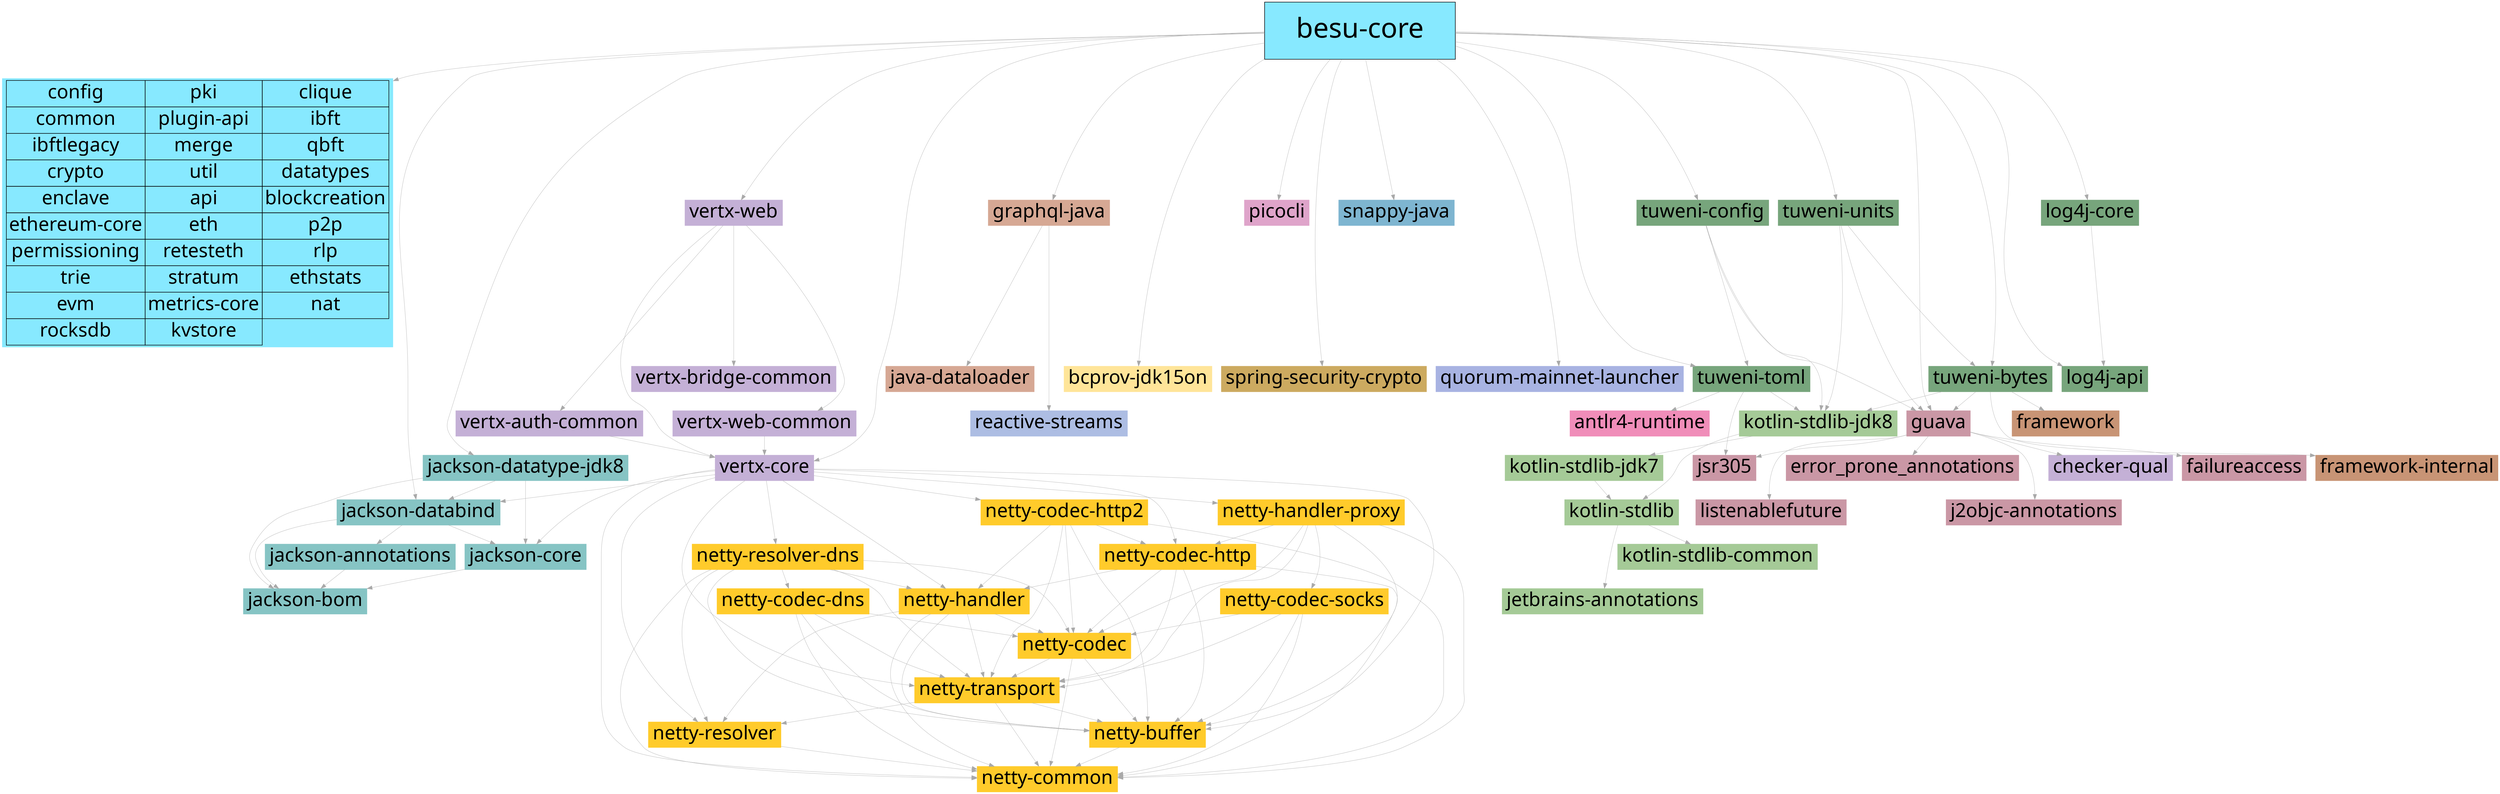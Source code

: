 digraph tree {
	node [fontname="Linux Biolinum"];
	{
		graph [rank=same];
		besubesu	[color=brack,
			fillcolor="#87E9FF",
			fontsize=52,
			height=1.5,
			label="besu-core",
			shape=box,
			style=filled,
			width=5];
	}
	internal	[color=black,
		fillcolor="#87E9FF",
		fontsize=36,
		label=<
<TABLE BORDER="0" CELLBORDER="1" CELLSPACING="0" CELLPADDING="4">
  <TR><TD>config</TD><TD PORT="f1">pki</TD><TD PORT="f2">clique</TD></TR>

  <TR><TD>common</TD><TD PORT="f1">plugin-api</TD><TD PORT="f2">ibft</TD></TR>

  <TR><TD>ibftlegacy</TD><TD PORT="f1">merge</TD><TD PORT="f2">qbft</TD></TR>

  <TR><TD>crypto</TD><TD PORT="f1">util</TD><TD PORT="f2">datatypes</TD></TR>

  <TR><TD>enclave</TD><TD PORT="f1">api</TD><TD PORT="f2">blockcreation</TD></TR>

  <TR><TD>ethereum-core</TD><TD PORT="f1">eth</TD><TD PORT="f2">p2p</TD></TR>

  <TR><TD>permissioning</TD><TD PORT="f1">retesteth</TD><TD PORT="f2">rlp</TD></TR>

  <TR><TD>trie</TD><TD PORT="f1">stratum</TD><TD PORT="f2">ethstats</TD></TR>

  <TR><TD>evm</TD><TD PORT="f1">metrics-core</TD><TD PORT="f2">nat</TD></TR>

  <TR><TD>rocksdb</TD><TD PORT="f1">kvstore</TD></TR>
</TABLE>>,
		shape=plaintext,
		style=filled];
	besubesu -> internal	[color=darkgray,
		minlen=1,
		penwidth=0.5];
	comfasterxmljacksoncorejacksondatabind	[color="#86C4C4",
		fontsize=36,
		label="jackson-databind",
		shape=rectangle,
		style=filled];
	besubesu -> comfasterxmljacksoncorejacksondatabind	[color=darkgray,
		penwidth=0.5];
	comfasterxmljacksondatatypejacksondatatypejdk8	[color="#86C4C4",
		fontsize=36,
		label="jackson-datatype-jdk8",
		shape=rectangle,
		style=filled];
	besubesu -> comfasterxmljacksondatatypejacksondatatypejdk8	[color=darkgray,
		penwidth=0.5];
	comgraphqljavagraphqljava	[color="#d6a894",
		fontsize=36,
		label="graphql-java",
		shape=rectangle,
		style=filled];
	besubesu -> comgraphqljavagraphqljava	[color=darkgray,
		penwidth=0.5];
	orgbouncycastlebcprovjdk15on	[color="#FFE599",
		fontsize=36,
		label="bcprov-jdk15on",
		shape=rectangle,
		style=filled];
	besubesu -> orgbouncycastlebcprovjdk15on	[color=darkgray,
		minlen=2,
		penwidth=0.5];
	infopicoclipicocli	[color="#DFA4CA",
		fontsize=36,
		label=picocli,
		shape=rectangle,
		style=filled];
	besubesu -> infopicoclipicocli	[color=darkgray,
		minlen=1,
		penwidth=0.5];
	iovertxvertxcore	[color="#C4B0D6",
		fontsize=36,
		label="vertx-core",
		shape=rectangle,
		style=filled];
	besubesu -> iovertxvertxcore	[color=darkgray,
		penwidth=0.5];
	iovertxvertxweb	[color="#C4B0D6",
		fontsize=36,
		label="vertx-web",
		shape=rectangle,
		style=filled];
	besubesu -> iovertxvertxweb	[color=darkgray,
		penwidth=0.5];
	orgspringframeworksecurityspringsecuritycrypto	[color="#CCAA60",
		fontsize=36,
		label="spring-security-crypto",
		shape=rectangle,
		style=filled];
	besubesu -> orgspringframeworksecurityspringsecuritycrypto	[color=darkgray,
		minlen=2,
		penwidth=0.5];
	orgxerialsnappysnappyjava	[color="#7EB5D0",
		fontsize=36,
		label="snappy-java",
		shape=rectangle,
		style=filled];
	besubesu -> orgxerialsnappysnappyjava	[color=darkgray,
		minlen=1,
		penwidth=0.5];
	netconsensysservicesquorummainnetlauncher	[color="#A8B3E2",
		fontsize=36,
		label="quorum-mainnet-launcher",
		shape=rectangle,
		style=filled];
	besubesu -> netconsensysservicesquorummainnetlauncher	[color=darkgray,
		minlen=2,
		penwidth=0.5];
	orgapachetuwenituweniunits	[color="#77A57C",
		fontsize=36,
		label="tuweni-units",
		shape=rectangle,
		style=filled];
	besubesu -> orgapachetuwenituweniunits	[color=darkgray,
		penwidth=0.5];
	orgapachetuwenituwenibytes	[color="#77A57C",
		fontsize=36,
		label="tuweni-bytes",
		shape=rectangle,
		style=filled];
	besubesu -> orgapachetuwenituwenibytes	[color=darkgray,
		penwidth=0.5];
	orgapachelogginglog4jlog4japi	[color="#77A57C",
		fontsize=36,
		label="log4j-api",
		shape=rectangle,
		style=filled];
	besubesu -> orgapachelogginglog4jlog4japi	[color=darkgray,
		penwidth=0.5];
	orgapachelogginglog4jlog4jcore	[color="#77A57C",
		fontsize=36,
		label="log4j-core",
		shape=rectangle,
		style=filled];
	besubesu -> orgapachelogginglog4jlog4jcore	[color=darkgray,
		minlen=1,
		penwidth=0.5];
	orgapachetuwenituweniconfig	[color="#77A57C",
		fontsize=36,
		label="tuweni-config",
		shape=rectangle,
		style=filled];
	besubesu -> orgapachetuwenituweniconfig	[color=darkgray,
		penwidth=0.5];
	orgapachetuwenituwenitoml	[color="#77A57C",
		fontsize=36,
		label="tuweni-toml",
		shape=rectangle,
		style=filled];
	besubesu -> orgapachetuwenituwenitoml	[color=darkgray,
		penwidth=0.5];
	comgoogleguavaguava	[color="#CA97A5",
		fontsize=36,
		label=guava,
		shape=rectangle,
		style=filled];
	besubesu -> comgoogleguavaguava	[color=darkgray,
		penwidth=0.5];
	comfasterxmljacksoncorejacksonannotations	[color="#86C4C4",
		fontsize=36,
		label="jackson-annotations",
		shape=rectangle,
		style=filled];
	comfasterxmljacksoncorejacksondatabind -> comfasterxmljacksoncorejacksonannotations	[color=darkgray,
		minlen=1,
		penwidth=0.5];
	comfasterxmljacksonjacksonbom	[color="#86C4C4",
		fontsize=36,
		label="jackson-bom",
		shape=rectangle,
		style=filled];
	comfasterxmljacksoncorejacksondatabind -> comfasterxmljacksonjacksonbom	[color=darkgray,
		penwidth=0.5];
	comfasterxmljacksoncorejacksoncore	[color="#86C4C4",
		fontsize=36,
		label="jackson-core",
		shape=rectangle,
		style=filled];
	comfasterxmljacksoncorejacksondatabind -> comfasterxmljacksoncorejacksoncore	[color=darkgray,
		penwidth=0.5];
	comfasterxmljacksoncorejacksonannotations -> comfasterxmljacksonjacksonbom	[color=darkgray,
		penwidth=0.5];
	comfasterxmljacksoncorejacksoncore -> comfasterxmljacksonjacksonbom	[color=darkgray,
		penwidth=0.5];
	comfasterxmljacksondatatypejacksondatatypejdk8 -> comfasterxmljacksoncorejacksondatabind	[color=darkgray,
		penwidth=0.5];
	comfasterxmljacksondatatypejacksondatatypejdk8 -> comfasterxmljacksonjacksonbom	[color=darkgray,
		penwidth=0.5];
	comfasterxmljacksondatatypejacksondatatypejdk8 -> comfasterxmljacksoncorejacksoncore	[color=darkgray,
		penwidth=0.5];
	comgraphqljavajavadataloader	[color="#d6a894",
		fontsize=36,
		label="java-dataloader",
		shape=rectangle,
		style=filled];
	comgraphqljavagraphqljava -> comgraphqljavajavadataloader	[color=darkgray,
		minlen=1,
		penwidth=0.5];
	orgreactivestreamsreactivestreams	[color="#ADBDE3",
		fontsize=36,
		label="reactive-streams",
		shape=rectangle,
		style=filled];
	comgraphqljavagraphqljava -> orgreactivestreamsreactivestreams	[color=darkgray,
		minlen=2,
		penwidth=0.5];
	iovertxvertxcore -> comfasterxmljacksoncorejacksondatabind	[color=darkgray,
		penwidth=0.5];
	iovertxvertxcore -> comfasterxmljacksoncorejacksoncore	[color=darkgray,
		penwidth=0.5];
	ionettynettyhandlerproxy	[color="#ffcb2b",
		fontsize=36,
		label="netty-handler-proxy",
		shape=rectangle,
		style=filled];
	iovertxvertxcore -> ionettynettyhandlerproxy	[color=darkgray,
		penwidth=0.5];
	ionettynettycodechttp	[color="#ffcb2b",
		fontsize=36,
		label="netty-codec-http",
		shape=rectangle,
		style=filled];
	iovertxvertxcore -> ionettynettycodechttp	[color=darkgray,
		penwidth=0.5];
	ionettynettyhandler	[color="#ffcb2b",
		fontsize=36,
		label="netty-handler",
		shape=rectangle,
		style=filled];
	iovertxvertxcore -> ionettynettyhandler	[color=darkgray,
		penwidth=0.5];
	ionettynettytransport	[color="#ffcb2b",
		fontsize=36,
		label="netty-transport",
		shape=rectangle,
		style=filled];
	iovertxvertxcore -> ionettynettytransport	[color=darkgray,
		penwidth=0.5];
	ionettynettybuffer	[color="#ffcb2b",
		fontsize=36,
		label="netty-buffer",
		shape=rectangle,
		style=filled];
	iovertxvertxcore -> ionettynettybuffer	[color=darkgray,
		penwidth=0.5];
	ionettynettycommon	[color="#ffcb2b",
		fontsize=36,
		label="netty-common",
		shape=rectangle,
		style=filled];
	iovertxvertxcore -> ionettynettycommon	[color=darkgray,
		penwidth=0.5];
	ionettynettyresolver	[color="#ffcb2b",
		fontsize=36,
		label="netty-resolver",
		shape=rectangle,
		style=filled];
	iovertxvertxcore -> ionettynettyresolver	[color=darkgray,
		penwidth=0.5];
	ionettynettycodechttp2	[color="#ffcb2b",
		fontsize=36,
		label="netty-codec-http2",
		shape=rectangle,
		style=filled];
	iovertxvertxcore -> ionettynettycodechttp2	[color=darkgray,
		penwidth=0.5];
	ionettynettyresolverdns	[color="#ffcb2b",
		fontsize=36,
		label="netty-resolver-dns",
		shape=rectangle,
		style=filled];
	iovertxvertxcore -> ionettynettyresolverdns	[color=darkgray,
		penwidth=0.5];
	iovertxvertxweb -> iovertxvertxcore	[color=darkgray,
		penwidth=0.5];
	iovertxvertxwebcommon	[color="#C4B0D6",
		fontsize=36,
		label="vertx-web-common",
		shape=rectangle,
		style=filled];
	iovertxvertxweb -> iovertxvertxwebcommon	[color=darkgray,
		minlen=1,
		penwidth=0.5];
	iovertxvertxauthcommon	[color="#C4B0D6",
		fontsize=36,
		label="vertx-auth-common",
		shape=rectangle,
		style=filled];
	iovertxvertxweb -> iovertxvertxauthcommon	[color=darkgray,
		minlen=2,
		penwidth=0.5];
	iovertxvertxbridgecommon	[color="#C4B0D6",
		fontsize=36,
		label="vertx-bridge-common",
		shape=rectangle,
		style=filled];
	iovertxvertxweb -> iovertxvertxbridgecommon	[color=darkgray,
		minlen=1,
		penwidth=0.5];
	iovertxvertxwebcommon -> iovertxvertxcore	[color=darkgray,
		penwidth=0.5];
	iovertxvertxauthcommon -> iovertxvertxcore	[color=darkgray,
		penwidth=0.5];
	ionettynettyhandlerproxy -> ionettynettycodechttp	[color=darkgray,
		penwidth=0.5];
	ionettynettycodec	[color="#ffcb2b",
		fontsize=36,
		label="netty-codec",
		shape=rectangle,
		style=filled];
	ionettynettyhandlerproxy -> ionettynettycodec	[color=darkgray,
		penwidth=0.5];
	ionettynettyhandlerproxy -> ionettynettytransport	[color=darkgray,
		penwidth=0.5];
	ionettynettyhandlerproxy -> ionettynettybuffer	[color=darkgray,
		penwidth=0.5];
	ionettynettyhandlerproxy -> ionettynettycommon	[color=darkgray,
		penwidth=0.5];
	ionettynettycodecsocks	[color="#ffcb2b",
		fontsize=36,
		label="netty-codec-socks",
		shape=rectangle,
		style=filled];
	ionettynettyhandlerproxy -> ionettynettycodecsocks	[color=darkgray,
		penwidth=0.5];
	ionettynettycodechttp -> ionettynettyhandler	[color=darkgray,
		penwidth=0.5];
	ionettynettycodechttp -> ionettynettycodec	[color=darkgray,
		penwidth=0.5];
	ionettynettycodechttp -> ionettynettytransport	[color=darkgray,
		penwidth=0.5];
	ionettynettycodechttp -> ionettynettybuffer	[color=darkgray,
		penwidth=0.5];
	ionettynettycodechttp -> ionettynettycommon	[color=darkgray,
		penwidth=0.5];
	ionettynettyhandler -> ionettynettycodec	[color=darkgray,
		penwidth=0.5];
	ionettynettyhandler -> ionettynettytransport	[color=darkgray,
		penwidth=0.5];
	ionettynettyhandler -> ionettynettybuffer	[color=darkgray,
		penwidth=0.5];
	ionettynettyhandler -> ionettynettycommon	[color=darkgray,
		penwidth=0.5];
	ionettynettyhandler -> ionettynettyresolver	[color=darkgray,
		penwidth=0.5];
	ionettynettycodec -> ionettynettytransport	[color=darkgray,
		penwidth=0.5];
	ionettynettycodec -> ionettynettybuffer	[color=darkgray,
		penwidth=0.5];
	ionettynettycodec -> ionettynettycommon	[color=darkgray,
		penwidth=0.5];
	ionettynettytransport -> ionettynettybuffer	[color=darkgray,
		penwidth=0.5];
	ionettynettytransport -> ionettynettycommon	[color=darkgray,
		penwidth=0.5];
	ionettynettytransport -> ionettynettyresolver	[color=darkgray,
		penwidth=0.5];
	ionettynettybuffer -> ionettynettycommon	[color=darkgray,
		penwidth=0.5];
	ionettynettyresolver -> ionettynettycommon	[color=darkgray,
		penwidth=0.5];
	ionettynettycodecsocks -> ionettynettycodec	[color=darkgray,
		penwidth=0.5];
	ionettynettycodecsocks -> ionettynettytransport	[color=darkgray,
		penwidth=0.5];
	ionettynettycodecsocks -> ionettynettybuffer	[color=darkgray,
		penwidth=0.5];
	ionettynettycodecsocks -> ionettynettycommon	[color=darkgray,
		penwidth=0.5];
	ionettynettycodechttp2 -> ionettynettycodechttp	[color=darkgray,
		penwidth=0.5];
	ionettynettycodechttp2 -> ionettynettyhandler	[color=darkgray,
		penwidth=0.5];
	ionettynettycodechttp2 -> ionettynettycodec	[color=darkgray,
		penwidth=0.5];
	ionettynettycodechttp2 -> ionettynettytransport	[color=darkgray,
		penwidth=0.5];
	ionettynettycodechttp2 -> ionettynettybuffer	[color=darkgray,
		penwidth=0.5];
	ionettynettycodechttp2 -> ionettynettycommon	[color=darkgray,
		penwidth=0.5];
	ionettynettyresolverdns -> ionettynettyhandler	[color=darkgray,
		penwidth=0.5];
	ionettynettyresolverdns -> ionettynettycodec	[color=darkgray,
		penwidth=0.5];
	ionettynettyresolverdns -> ionettynettytransport	[color=darkgray,
		penwidth=0.5];
	ionettynettyresolverdns -> ionettynettybuffer	[color=darkgray,
		penwidth=0.5];
	ionettynettyresolverdns -> ionettynettycommon	[color=darkgray,
		penwidth=0.5];
	ionettynettyresolverdns -> ionettynettyresolver	[color=darkgray,
		penwidth=0.5];
	ionettynettycodecdns	[color="#ffcb2b",
		fontsize=36,
		label="netty-codec-dns",
		shape=rectangle,
		style=filled];
	ionettynettyresolverdns -> ionettynettycodecdns	[color=darkgray,
		penwidth=0.5];
	ionettynettycodecdns -> ionettynettycodec	[color=darkgray,
		penwidth=0.5];
	ionettynettycodecdns -> ionettynettytransport	[color=darkgray,
		penwidth=0.5];
	ionettynettycodecdns -> ionettynettybuffer	[color=darkgray,
		penwidth=0.5];
	ionettynettycodecdns -> ionettynettycommon	[color=darkgray,
		penwidth=0.5];
	organtlrantlr4runtime	[color="#F08DB9",
		fontsize=36,
		label="antlr4-runtime",
		shape=rectangle,
		style=filled];
	orgapachetuwenituweniunits -> orgapachetuwenituwenibytes	[color=darkgray,
		penwidth=0.5];
	orgapachetuwenituweniunits -> comgoogleguavaguava	[color=darkgray,
		penwidth=0.5];
	orgjetbrainskotlinkotlinstdlibjdk8	[color="#a5ca97",
		fontsize=36,
		label="kotlin-stdlib-jdk8",
		shape=rectangle,
		style=filled];
	orgapachetuwenituweniunits -> orgjetbrainskotlinkotlinstdlibjdk8	[color=darkgray,
		penwidth=0.5];
	orgapachetuwenituwenibytes -> comgoogleguavaguava	[color=darkgray,
		penwidth=0.5];
	orgconnidframework	[color="#C89475",
		fontsize=36,
		label=framework,
		shape=rectangle,
		style=filled];
	orgapachetuwenituwenibytes -> orgconnidframework	[color=darkgray,
		minlen=1,
		penwidth=0.5];
	orgconnidframeworkinternal	[color="#C89475",
		fontsize=36,
		label="framework-internal",
		shape=rectangle,
		style=filled];
	orgapachetuwenituwenibytes -> orgconnidframeworkinternal	[color=darkgray,
		minlen=2,
		penwidth=0.5];
	orgapachetuwenituwenibytes -> orgjetbrainskotlinkotlinstdlibjdk8	[color=darkgray,
		penwidth=0.5];
	orgapachelogginglog4jlog4jcore -> orgapachelogginglog4jlog4japi	[color=darkgray,
		penwidth=0.5];
	orgapachetuwenituweniconfig -> orgapachetuwenituwenitoml	[color=darkgray,
		penwidth=0.5];
	orgapachetuwenituweniconfig -> comgoogleguavaguava	[color=darkgray,
		penwidth=0.5];
	orgapachetuwenituweniconfig -> orgjetbrainskotlinkotlinstdlibjdk8	[color=darkgray,
		penwidth=0.5];
	orgapachetuwenituwenitoml -> organtlrantlr4runtime	[color=darkgray,
		minlen=1,
		penwidth=0.5];
	comgooglecodefindbugsjsr305	[color="#CA97A5",
		fontsize=36,
		label=jsr305,
		shape=rectangle,
		style=filled];
	orgapachetuwenituwenitoml -> comgooglecodefindbugsjsr305	[color=darkgray,
		penwidth=0.5];
	orgapachetuwenituwenitoml -> orgjetbrainskotlinkotlinstdlibjdk8	[color=darkgray,
		penwidth=0.5];
	comgoogleguavafailureaccess	[color="#CA97A5",
		fontsize=36,
		label=failureaccess,
		shape=rectangle,
		style=filled];
	comgoogleguavaguava -> comgoogleguavafailureaccess	[color=darkgray,
		minlen=1,
		penwidth=0.5];
	comgoogleguavalistenablefuture	[color="#CA97A5",
		fontsize=36,
		label=listenablefuture,
		shape=rectangle,
		style=filled];
	comgoogleguavaguava -> comgoogleguavalistenablefuture	[color=darkgray,
		minlen=2,
		penwidth=0.5];
	comgoogleguavaguava -> comgooglecodefindbugsjsr305	[color=darkgray,
		penwidth=0.5];
	comgoogleerrorproneerror_prone_annotations	[color="#CA97A5",
		fontsize=36,
		label=error_prone_annotations,
		shape=rectangle,
		style=filled];
	comgoogleguavaguava -> comgoogleerrorproneerror_prone_annotations	[color=darkgray,
		minlen=1,
		penwidth=0.5];
	comgooglej2objcj2objcannotations	[color="#CA97A5",
		fontsize=36,
		label="j2objc-annotations",
		shape=rectangle,
		style=filled];
	comgoogleguavaguava -> comgooglej2objcj2objcannotations	[color=darkgray,
		minlen=2,
		penwidth=0.5];
	orgcheckerframeworkcheckerqual	[color="#C4B0D6",
		fontsize=36,
		label="checker-qual",
		shape=rectangle,
		style=filled];
	comgoogleguavaguava -> orgcheckerframeworkcheckerqual	[color=darkgray,
		minlen=1,
		penwidth=0.5];
	orgjetbrainskotlinkotlinstdlibjdk7	[color="#a5ca97",
		fontsize=36,
		label="kotlin-stdlib-jdk7",
		shape=rectangle,
		style=filled];
	orgjetbrainskotlinkotlinstdlibjdk8 -> orgjetbrainskotlinkotlinstdlibjdk7	[color=darkgray,
		minlen=1,
		penwidth=0.5];
	orgjetbrainskotlinkotlinstdlib	[color="#a5ca97",
		fontsize=36,
		label="kotlin-stdlib",
		shape=rectangle,
		style=filled];
	orgjetbrainskotlinkotlinstdlibjdk8 -> orgjetbrainskotlinkotlinstdlib	[color=darkgray,
		penwidth=0.5];
	orgjetbrainskotlinkotlinstdlibjdk7 -> orgjetbrainskotlinkotlinstdlib	[color=darkgray,
		penwidth=0.5];
	orgjetbrainskotlinkotlinstdlibcommon	[color="#a5ca97",
		fontsize=36,
		label="kotlin-stdlib-common",
		shape=rectangle,
		style=filled];
	orgjetbrainskotlinkotlinstdlib -> orgjetbrainskotlinkotlinstdlibcommon	[color=darkgray,
		minlen=1,
		penwidth=0.5];
	orgjetbrainsannotations	[color="#a5ca97",
		fontsize=36,
		label="jetbrains-annotations",
		shape=rectangle,
		style=filled];
	orgjetbrainskotlinkotlinstdlib -> orgjetbrainsannotations	[color=darkgray,
		minlen=2,
		penwidth=0.5];
}
